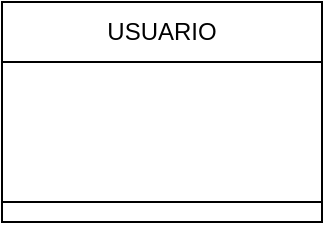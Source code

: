 <mxfile version="24.2.5" type="github">
  <diagram name="Página-1" id="t1cLTn4OYz4982EjOqe9">
    <mxGraphModel dx="1066" dy="613" grid="1" gridSize="10" guides="1" tooltips="1" connect="1" arrows="1" fold="1" page="1" pageScale="1" pageWidth="827" pageHeight="1169" math="0" shadow="0">
      <root>
        <mxCell id="0" />
        <mxCell id="1" parent="0" />
        <mxCell id="ycNpNfPkawz7LE0ENZmV-2" value="" style="rounded=0;whiteSpace=wrap;html=1;" vertex="1" parent="1">
          <mxGeometry x="60" y="180" width="160" height="110" as="geometry" />
        </mxCell>
        <mxCell id="ycNpNfPkawz7LE0ENZmV-130" value="USUARIO" style="rounded=0;whiteSpace=wrap;html=1;" vertex="1" parent="1">
          <mxGeometry x="60" y="180" width="160" height="30" as="geometry" />
        </mxCell>
        <mxCell id="ycNpNfPkawz7LE0ENZmV-131" value="" style="rounded=0;whiteSpace=wrap;html=1;" vertex="1" parent="1">
          <mxGeometry x="60" y="210" width="160" height="70" as="geometry" />
        </mxCell>
      </root>
    </mxGraphModel>
  </diagram>
</mxfile>
